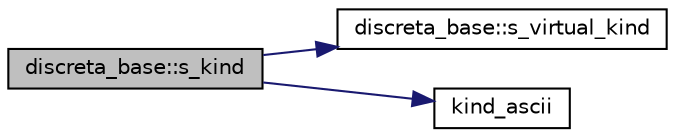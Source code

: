 digraph "discreta_base::s_kind"
{
  edge [fontname="Helvetica",fontsize="10",labelfontname="Helvetica",labelfontsize="10"];
  node [fontname="Helvetica",fontsize="10",shape=record];
  rankdir="LR";
  Node16409 [label="discreta_base::s_kind",height=0.2,width=0.4,color="black", fillcolor="grey75", style="filled", fontcolor="black"];
  Node16409 -> Node16410 [color="midnightblue",fontsize="10",style="solid",fontname="Helvetica"];
  Node16410 [label="discreta_base::s_virtual_kind",height=0.2,width=0.4,color="black", fillcolor="white", style="filled",URL="$d7/d71/classdiscreta__base.html#a52778a6d6943a468be083d0785d418fb"];
  Node16409 -> Node16411 [color="midnightblue",fontsize="10",style="solid",fontname="Helvetica"];
  Node16411 [label="kind_ascii",height=0.2,width=0.4,color="black", fillcolor="white", style="filled",URL="$d9/d60/discreta_8h.html#ad0ce825a9f29bc6cec27e1b64cfe27bf"];
}

